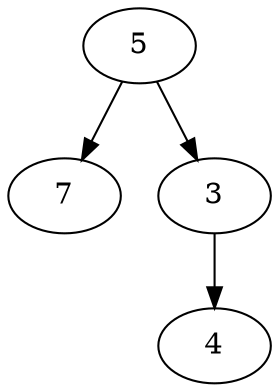 digraph {
  n5 [label="5" pos="1.0,2.0!" ]
  n7 [label="7" pos="2.0,1.0!" ]
  n3 [label="3" pos="0.0,1.0!" ]
  n4 [label="4" pos="0.5,0.0!" ]
  n5 -> n7 
  n5 -> n3 
  n3 -> n4 
}